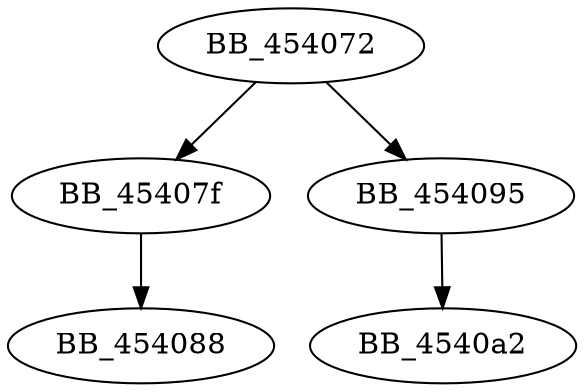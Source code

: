 DiGraph sub_454072{
BB_454072->BB_45407f
BB_454072->BB_454095
BB_45407f->BB_454088
BB_454095->BB_4540a2
}
